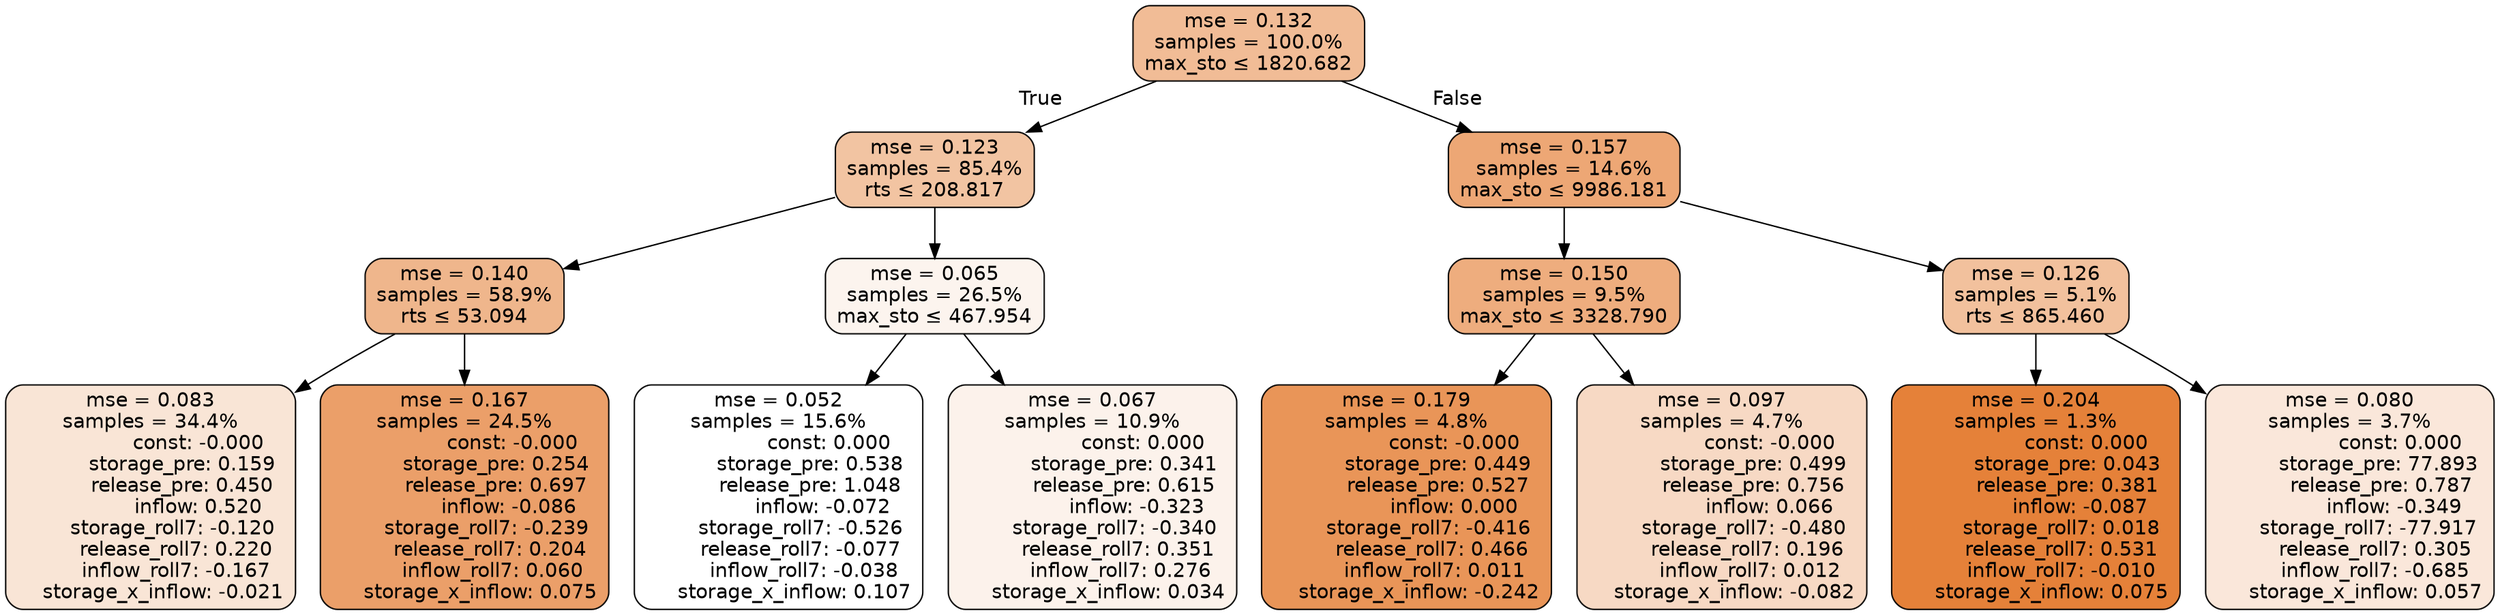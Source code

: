 digraph tree {
bgcolor="transparent"
node [shape=rectangle, style="filled, rounded", color="black", fontname=helvetica] ;
edge [fontname=helvetica] ;
	"0" [label="mse = 0.132
samples = 100.0%
max_sto &le; 1820.682", fillcolor="#f1bc96"]
	"1" [label="mse = 0.123
samples = 85.4%
rts &le; 208.817", fillcolor="#f2c4a2"]
	"2" [label="mse = 0.140
samples = 58.9%
rts &le; 53.094", fillcolor="#efb68c"]
	"3" [label="mse = 0.083
samples = 34.4%
               const: -0.000
          storage_pre: 0.159
          release_pre: 0.450
               inflow: 0.520
       storage_roll7: -0.120
        release_roll7: 0.220
        inflow_roll7: -0.167
    storage_x_inflow: -0.021", fillcolor="#f9e5d6"]
	"4" [label="mse = 0.167
samples = 24.5%
               const: -0.000
          storage_pre: 0.254
          release_pre: 0.697
              inflow: -0.086
       storage_roll7: -0.239
        release_roll7: 0.204
         inflow_roll7: 0.060
     storage_x_inflow: 0.075", fillcolor="#eb9f69"]
	"5" [label="mse = 0.065
samples = 26.5%
max_sto &le; 467.954", fillcolor="#fcf4ee"]
	"6" [label="mse = 0.052
samples = 15.6%
                const: 0.000
          storage_pre: 0.538
          release_pre: 1.048
              inflow: -0.072
       storage_roll7: -0.526
       release_roll7: -0.077
        inflow_roll7: -0.038
     storage_x_inflow: 0.107", fillcolor="#ffffff"]
	"7" [label="mse = 0.067
samples = 10.9%
                const: 0.000
          storage_pre: 0.341
          release_pre: 0.615
              inflow: -0.323
       storage_roll7: -0.340
        release_roll7: 0.351
         inflow_roll7: 0.276
     storage_x_inflow: 0.034", fillcolor="#fcf2eb"]
	"8" [label="mse = 0.157
samples = 14.6%
max_sto &le; 9986.181", fillcolor="#eda775"]
	"9" [label="mse = 0.150
samples = 9.5%
max_sto &le; 3328.790", fillcolor="#eead7e"]
	"10" [label="mse = 0.179
samples = 4.8%
               const: -0.000
          storage_pre: 0.449
          release_pre: 0.527
               inflow: 0.000
       storage_roll7: -0.416
        release_roll7: 0.466
         inflow_roll7: 0.011
    storage_x_inflow: -0.242", fillcolor="#e99558"]
	"11" [label="mse = 0.097
samples = 4.7%
               const: -0.000
          storage_pre: 0.499
          release_pre: 0.756
               inflow: 0.066
       storage_roll7: -0.480
        release_roll7: 0.196
         inflow_roll7: 0.012
    storage_x_inflow: -0.082", fillcolor="#f7d9c4"]
	"12" [label="mse = 0.126
samples = 5.1%
rts &le; 865.460", fillcolor="#f2c19d"]
	"13" [label="mse = 0.204
samples = 1.3%
                const: 0.000
          storage_pre: 0.043
          release_pre: 0.381
              inflow: -0.087
        storage_roll7: 0.018
        release_roll7: 0.531
        inflow_roll7: -0.010
     storage_x_inflow: 0.075", fillcolor="#e58139"]
	"14" [label="mse = 0.080
samples = 3.7%
                const: 0.000
         storage_pre: 77.893
          release_pre: 0.787
              inflow: -0.349
      storage_roll7: -77.917
        release_roll7: 0.305
        inflow_roll7: -0.685
     storage_x_inflow: 0.057", fillcolor="#fae7da"]

	"0" -> "1" [labeldistance=2.5, labelangle=45, headlabel="True"]
	"1" -> "2"
	"2" -> "3"
	"2" -> "4"
	"1" -> "5"
	"5" -> "6"
	"5" -> "7"
	"0" -> "8" [labeldistance=2.5, labelangle=-45, headlabel="False"]
	"8" -> "9"
	"9" -> "10"
	"9" -> "11"
	"8" -> "12"
	"12" -> "13"
	"12" -> "14"
}